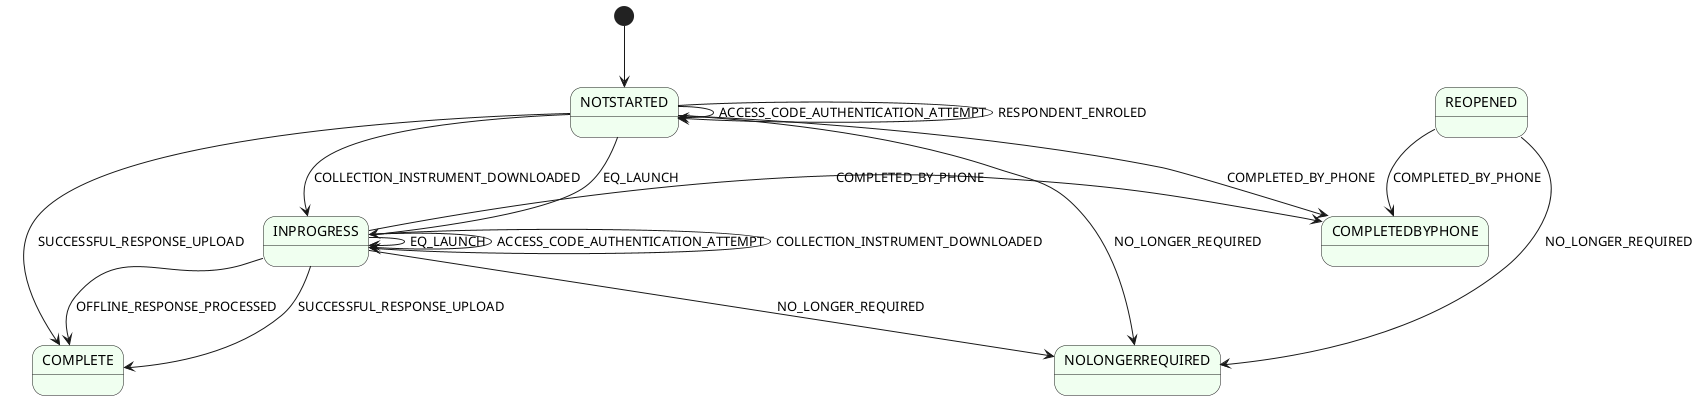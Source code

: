 @startuml
skinparam state {
    BackgroundColor HoneyDew
}

[*] --> NOTSTARTED
NOTSTARTED --> INPROGRESS : COLLECTION_INSTRUMENT_DOWNLOADED
NOTSTARTED --> INPROGRESS : EQ_LAUNCH
NOTSTARTED --> COMPLETE : SUCCESSFUL_RESPONSE_UPLOAD
NOTSTARTED --> NOTSTARTED: ACCESS_CODE_AUTHENTICATION_ATTEMPT
NOTSTARTED --> NOTSTARTED: RESPONDENT_ENROLED

NOTSTARTED --> COMPLETEDBYPHONE : COMPLETED_BY_PHONE
NOTSTARTED --> NOLONGERREQUIRED : NO_LONGER_REQUIRED
    
INPROGRESS --> COMPLETE : OFFLINE_RESPONSE_PROCESSED
INPROGRESS --> COMPLETE : SUCCESSFUL_RESPONSE_UPLOAD
INPROGRESS -> INPROGRESS: EQ_LAUNCH
INPROGRESS -> INPROGRESS: ACCESS_CODE_AUTHENTICATION_ATTEMPT
INPROGRESS -> INPROGRESS: COLLECTION_INSTRUMENT_DOWNLOADED
INPROGRESS -> COMPLETEDBYPHONE : COMPLETED_BY_PHONE
INPROGRESS --> NOLONGERREQUIRED : NO_LONGER_REQUIRED

REOPENED --> COMPLETEDBYPHONE : COMPLETED_BY_PHONE
REOPENED --> NOLONGERREQUIRED : NO_LONGER_REQUIRED
@enduml
